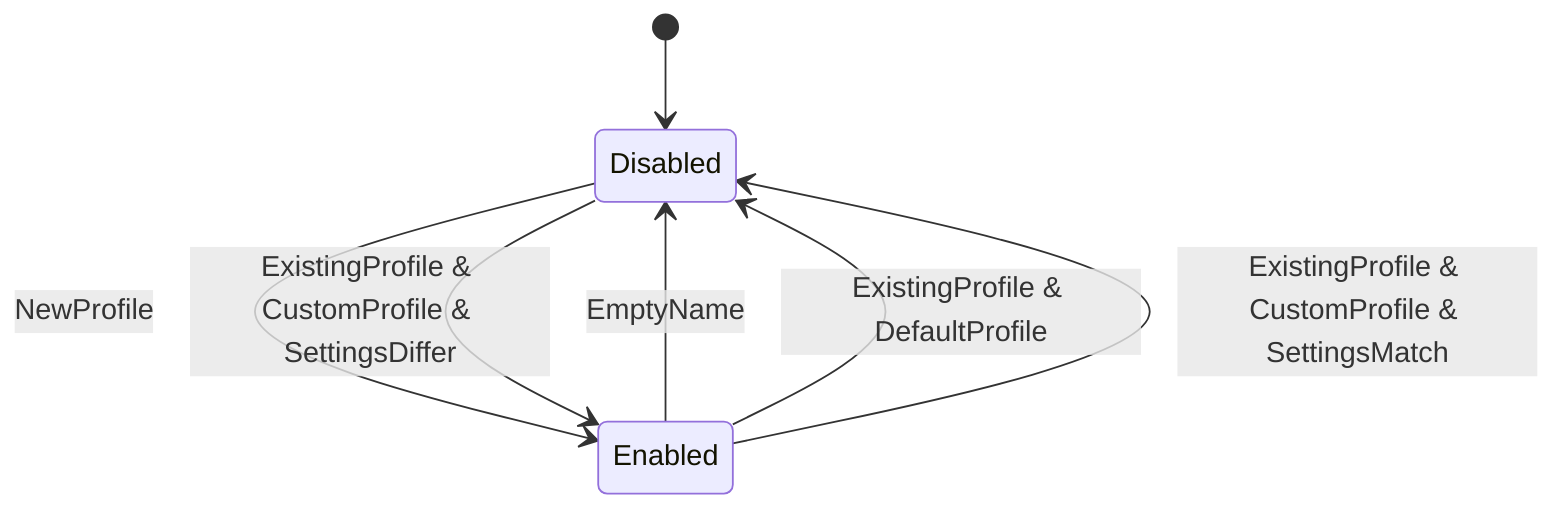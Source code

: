 stateDiagram-v2
    [*] --> Disabled
    Disabled --> Enabled : NewProfile
    Disabled --> Enabled : ExistingProfile & CustomProfile & SettingsDiffer
    Enabled --> Disabled : EmptyName
    Enabled --> Disabled : ExistingProfile & DefaultProfile
    Enabled --> Disabled : ExistingProfile & CustomProfile & SettingsMatch